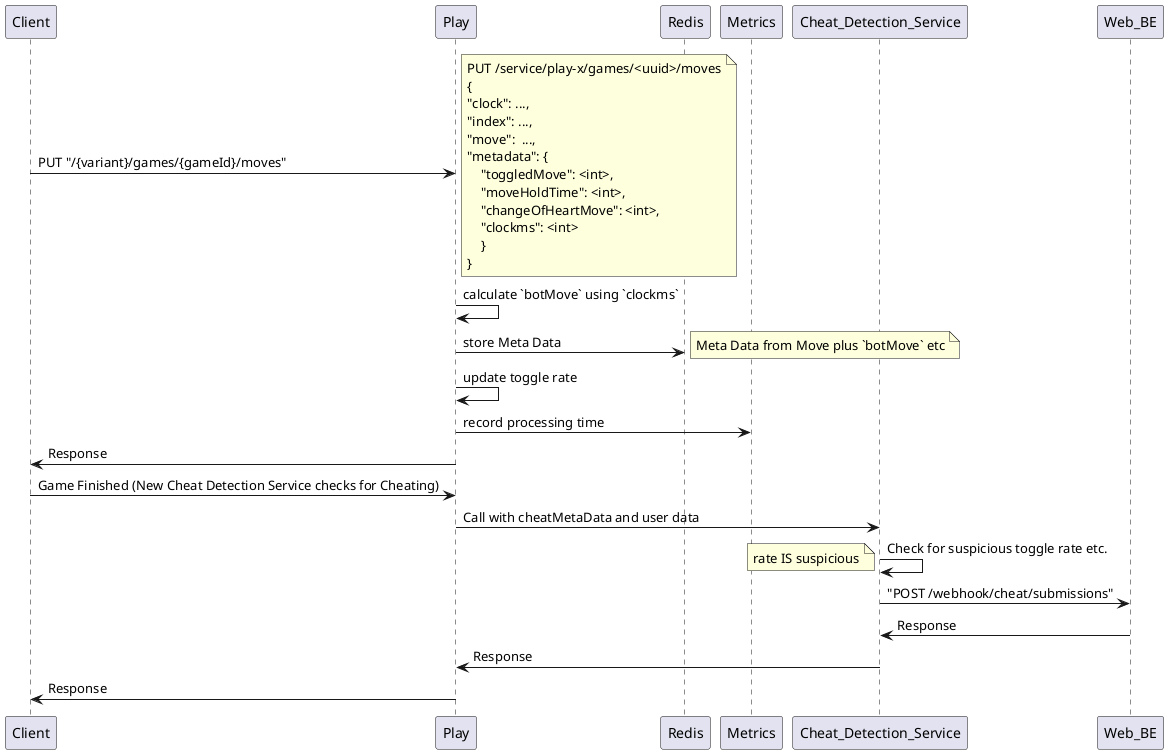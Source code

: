 @startuml
Client -> Play: PUT "/{variant}/games/{gameId}/moves"
note right
    PUT /service/play-x/games/<uuid>/moves
    {
    "clock": ...,
    "index": ...,
    "move":  ...,
    "metadata": {
        "toggledMove": <int>,
        "moveHoldTime": <int>,
        "changeOfHeartMove": <int>,
        "clockms": <int>
        }
    }
end note
Play -> Play: calculate `botMove` using `clockms`
Play -> Redis: store Meta Data
note right
    Meta Data from Move plus `botMove` etc
end note
Play -> Play: update toggle rate
Play -> Metrics: record processing time
Play -> Client: Response

Client -> Play: Game Finished (New Cheat Detection Service checks for Cheating)
Play -> Cheat_Detection_Service: Call with cheatMetaData and user data
Cheat_Detection_Service -> Cheat_Detection_Service: Check for suspicious toggle rate etc.
note left
    rate IS suspicious
end note
Cheat_Detection_Service -> Web_BE: "POST /webhook/cheat/submissions"
Web_BE -> Cheat_Detection_Service: Response
Cheat_Detection_Service -> Play: Response
Play -> Client: Response
@enduml
